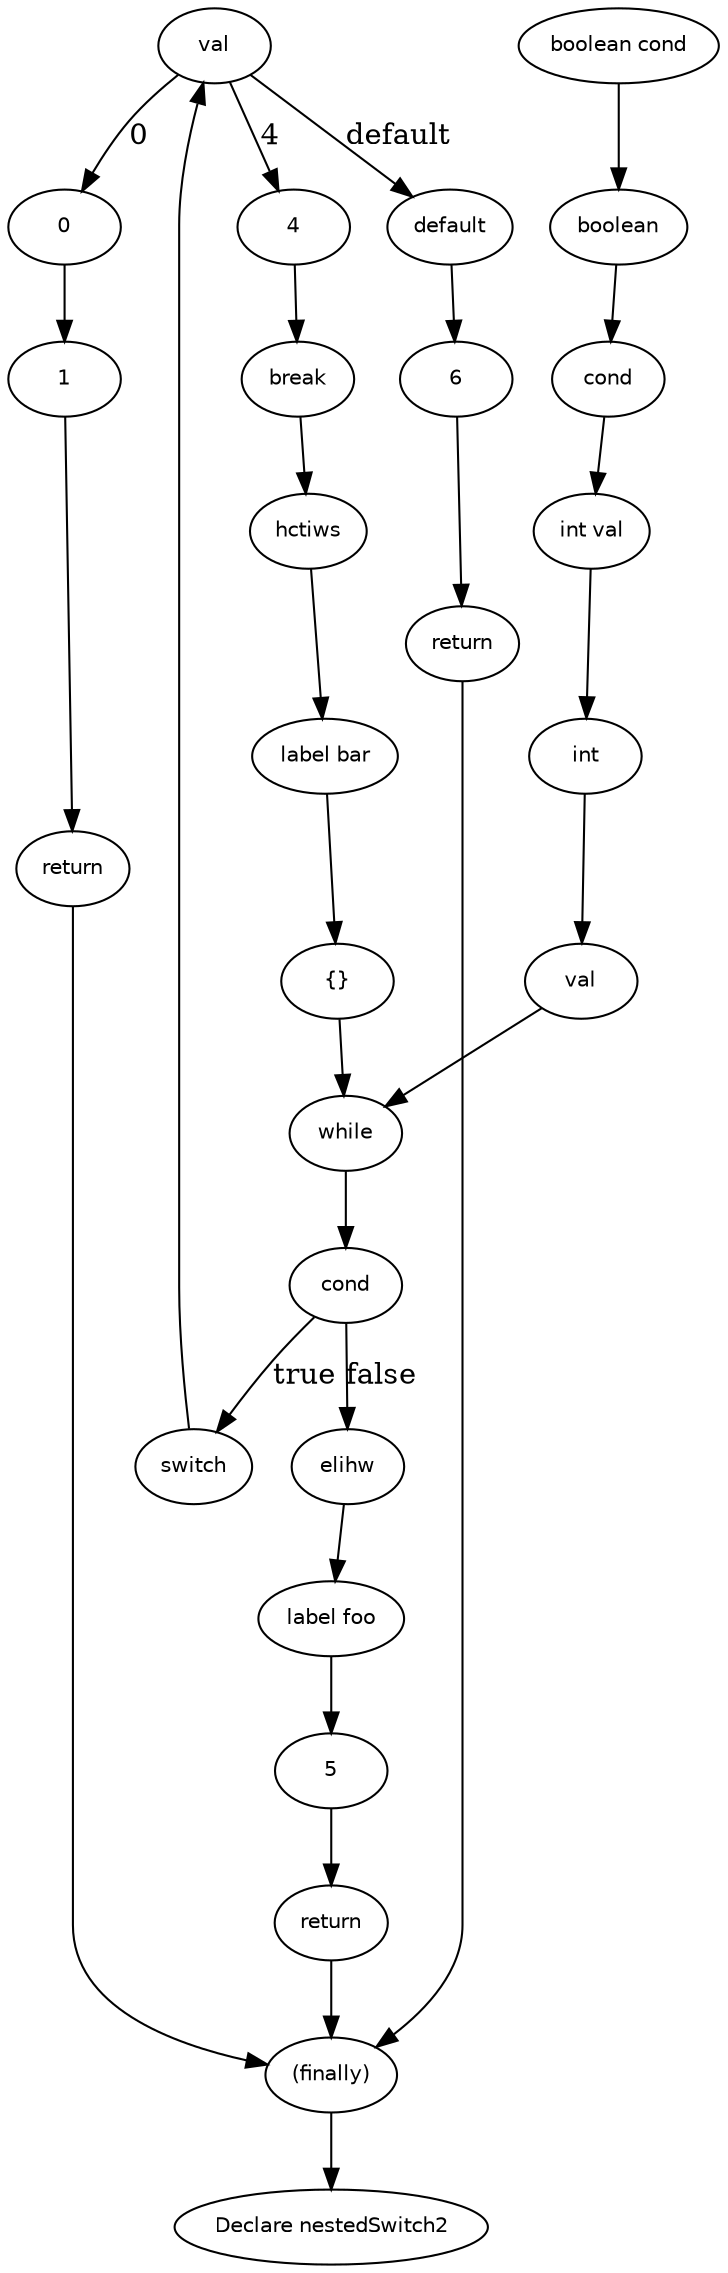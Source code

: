digraph nestedSwitch2 {
  32 [
    label = 5,
    fontname = Helvetica,
    fontsize = 10
  ];
  31 [
    label = return,
    fontname = Helvetica,
    fontsize = 10
  ];
  30 [
    label = 6,
    fontname = Helvetica,
    fontsize = 10
  ];
  19 [
    label = val,
    fontname = Helvetica,
    fontsize = 10
  ];
  18 [
    label = switch,
    fontname = Helvetica,
    fontsize = 10
  ];
  17 [
    label = hctiws,
    fontname = Helvetica,
    fontsize = 10
  ];
  15 [
    label = "label bar",
    fontname = Helvetica,
    fontsize = 10
  ];
  14 [
    label = "{}",
    fontname = Helvetica,
    fontsize = 10
  ];
  13 [
    label = cond,
    fontname = Helvetica,
    fontsize = 10
  ];
  12 [
    label = elihw,
    fontname = Helvetica,
    fontsize = 10
  ];
  11 [
    label = while,
    fontname = Helvetica,
    fontsize = 10
  ];
  9 [
    label = "label foo",
    fontname = Helvetica,
    fontsize = 10
  ];
  29 [
    label = return,
    fontname = Helvetica,
    fontsize = 10
  ];
  8 [
    label = val,
    fontname = Helvetica,
    fontsize = 10
  ];
  7 [
    label = int,
    fontname = Helvetica,
    fontsize = 10
  ];
  28 [
    label = default,
    fontname = Helvetica,
    fontsize = 10
  ];
  6 [
    label = "int val",
    fontname = Helvetica,
    fontsize = 10
  ];
  26 [
    label = break,
    fontname = Helvetica,
    fontsize = 10
  ];
  5 [
    label = cond,
    fontname = Helvetica,
    fontsize = 10
  ];
  25 [
    label = 4,
    fontname = Helvetica,
    fontsize = 10
  ];
  4 [
    label = boolean,
    fontname = Helvetica,
    fontsize = 10
  ];
  3 [
    label = "boolean cond",
    fontname = Helvetica,
    fontsize = 10
  ];
  23 [
    label = 1,
    fontname = Helvetica,
    fontsize = 10
  ];
  2 [
    label = "(finally)",
    fontname = Helvetica,
    fontsize = 10
  ];
  22 [
    label = return,
    fontname = Helvetica,
    fontsize = 10
  ];
  21 [
    label = 0,
    fontname = Helvetica,
    fontsize = 10
  ];
  0 [
    label = "Declare nestedSwitch2",
    fontname = Helvetica,
    fontsize = 10
  ];
  6 -> 7 [
    label = ""
  ];
  31 -> 2 [
    label = ""
  ];
  15 -> 14 [
    label = ""
  ];
  5 -> 6 [
    label = ""
  ];
  17 -> 15 [
    label = ""
  ];
  32 -> 31 [
    label = ""
  ];
  9 -> 32 [
    label = ""
  ];
  26 -> 17 [
    label = ""
  ];
  18 -> 19 [
    label = ""
  ];
  13 -> 18 [
    label = true
  ];
  11 -> 13 [
    label = ""
  ];
  30 -> 29 [
    label = ""
  ];
  21 -> 23 [
    label = ""
  ];
  14 -> 11 [
    label = ""
  ];
  28 -> 30 [
    label = ""
  ];
  19 -> 21 [
    label = 0
  ];
  19 -> 28 [
    label = default
  ];
  4 -> 5 [
    label = ""
  ];
  3 -> 4 [
    label = ""
  ];
  12 -> 9 [
    label = ""
  ];
  25 -> 26 [
    label = ""
  ];
  13 -> 12 [
    label = false
  ];
  19 -> 25 [
    label = 4
  ];
  22 -> 2 [
    label = ""
  ];
  29 -> 2 [
    label = ""
  ];
  23 -> 22 [
    label = ""
  ];
  8 -> 11 [
    label = ""
  ];
  7 -> 8 [
    label = ""
  ];
  2 -> 0 [
    label = ""
  ];
}
